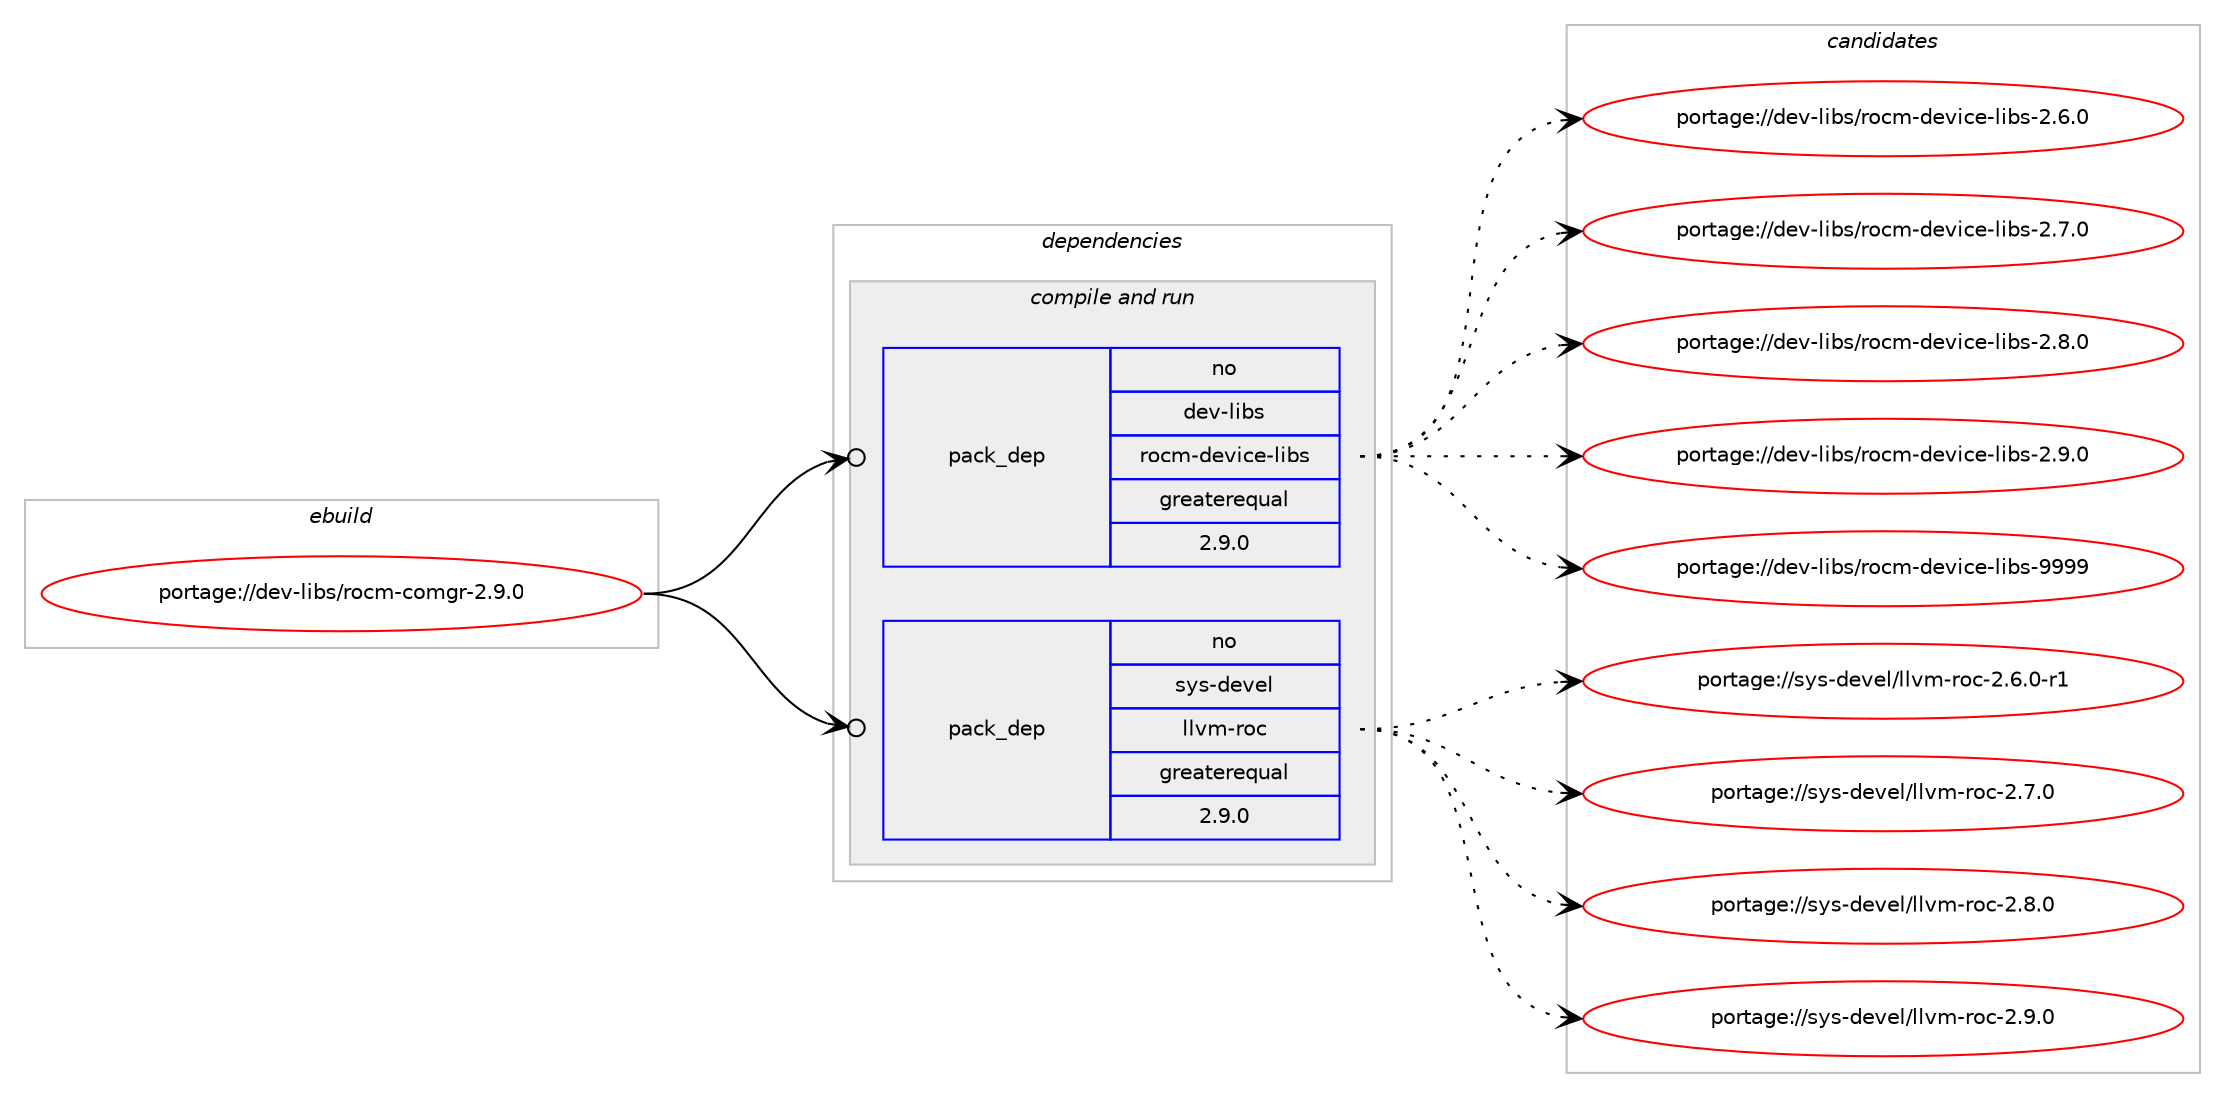 digraph prolog {

# *************
# Graph options
# *************

newrank=true;
concentrate=true;
compound=true;
graph [rankdir=LR,fontname=Helvetica,fontsize=10,ranksep=1.5];#, ranksep=2.5, nodesep=0.2];
edge  [arrowhead=vee];
node  [fontname=Helvetica,fontsize=10];

# **********
# The ebuild
# **********

subgraph cluster_leftcol {
color=gray;
rank=same;
label=<<i>ebuild</i>>;
id [label="portage://dev-libs/rocm-comgr-2.9.0", color=red, width=4, href="../dev-libs/rocm-comgr-2.9.0.svg"];
}

# ****************
# The dependencies
# ****************

subgraph cluster_midcol {
color=gray;
label=<<i>dependencies</i>>;
subgraph cluster_compile {
fillcolor="#eeeeee";
style=filled;
label=<<i>compile</i>>;
}
subgraph cluster_compileandrun {
fillcolor="#eeeeee";
style=filled;
label=<<i>compile and run</i>>;
subgraph pack78832 {
dependency103748 [label=<<TABLE BORDER="0" CELLBORDER="1" CELLSPACING="0" CELLPADDING="4" WIDTH="220"><TR><TD ROWSPAN="6" CELLPADDING="30">pack_dep</TD></TR><TR><TD WIDTH="110">no</TD></TR><TR><TD>dev-libs</TD></TR><TR><TD>rocm-device-libs</TD></TR><TR><TD>greaterequal</TD></TR><TR><TD>2.9.0</TD></TR></TABLE>>, shape=none, color=blue];
}
id:e -> dependency103748:w [weight=20,style="solid",arrowhead="odotvee"];
subgraph pack78833 {
dependency103749 [label=<<TABLE BORDER="0" CELLBORDER="1" CELLSPACING="0" CELLPADDING="4" WIDTH="220"><TR><TD ROWSPAN="6" CELLPADDING="30">pack_dep</TD></TR><TR><TD WIDTH="110">no</TD></TR><TR><TD>sys-devel</TD></TR><TR><TD>llvm-roc</TD></TR><TR><TD>greaterequal</TD></TR><TR><TD>2.9.0</TD></TR></TABLE>>, shape=none, color=blue];
}
id:e -> dependency103749:w [weight=20,style="solid",arrowhead="odotvee"];
}
subgraph cluster_run {
fillcolor="#eeeeee";
style=filled;
label=<<i>run</i>>;
}
}

# **************
# The candidates
# **************

subgraph cluster_choices {
rank=same;
color=gray;
label=<<i>candidates</i>>;

subgraph choice78832 {
color=black;
nodesep=1;
choiceportage1001011184510810598115471141119910945100101118105991014510810598115455046544648 [label="portage://dev-libs/rocm-device-libs-2.6.0", color=red, width=4,href="../dev-libs/rocm-device-libs-2.6.0.svg"];
choiceportage1001011184510810598115471141119910945100101118105991014510810598115455046554648 [label="portage://dev-libs/rocm-device-libs-2.7.0", color=red, width=4,href="../dev-libs/rocm-device-libs-2.7.0.svg"];
choiceportage1001011184510810598115471141119910945100101118105991014510810598115455046564648 [label="portage://dev-libs/rocm-device-libs-2.8.0", color=red, width=4,href="../dev-libs/rocm-device-libs-2.8.0.svg"];
choiceportage1001011184510810598115471141119910945100101118105991014510810598115455046574648 [label="portage://dev-libs/rocm-device-libs-2.9.0", color=red, width=4,href="../dev-libs/rocm-device-libs-2.9.0.svg"];
choiceportage10010111845108105981154711411199109451001011181059910145108105981154557575757 [label="portage://dev-libs/rocm-device-libs-9999", color=red, width=4,href="../dev-libs/rocm-device-libs-9999.svg"];
dependency103748:e -> choiceportage1001011184510810598115471141119910945100101118105991014510810598115455046544648:w [style=dotted,weight="100"];
dependency103748:e -> choiceportage1001011184510810598115471141119910945100101118105991014510810598115455046554648:w [style=dotted,weight="100"];
dependency103748:e -> choiceportage1001011184510810598115471141119910945100101118105991014510810598115455046564648:w [style=dotted,weight="100"];
dependency103748:e -> choiceportage1001011184510810598115471141119910945100101118105991014510810598115455046574648:w [style=dotted,weight="100"];
dependency103748:e -> choiceportage10010111845108105981154711411199109451001011181059910145108105981154557575757:w [style=dotted,weight="100"];
}
subgraph choice78833 {
color=black;
nodesep=1;
choiceportage115121115451001011181011084710810811810945114111994550465446484511449 [label="portage://sys-devel/llvm-roc-2.6.0-r1", color=red, width=4,href="../sys-devel/llvm-roc-2.6.0-r1.svg"];
choiceportage11512111545100101118101108471081081181094511411199455046554648 [label="portage://sys-devel/llvm-roc-2.7.0", color=red, width=4,href="../sys-devel/llvm-roc-2.7.0.svg"];
choiceportage11512111545100101118101108471081081181094511411199455046564648 [label="portage://sys-devel/llvm-roc-2.8.0", color=red, width=4,href="../sys-devel/llvm-roc-2.8.0.svg"];
choiceportage11512111545100101118101108471081081181094511411199455046574648 [label="portage://sys-devel/llvm-roc-2.9.0", color=red, width=4,href="../sys-devel/llvm-roc-2.9.0.svg"];
dependency103749:e -> choiceportage115121115451001011181011084710810811810945114111994550465446484511449:w [style=dotted,weight="100"];
dependency103749:e -> choiceportage11512111545100101118101108471081081181094511411199455046554648:w [style=dotted,weight="100"];
dependency103749:e -> choiceportage11512111545100101118101108471081081181094511411199455046564648:w [style=dotted,weight="100"];
dependency103749:e -> choiceportage11512111545100101118101108471081081181094511411199455046574648:w [style=dotted,weight="100"];
}
}

}
